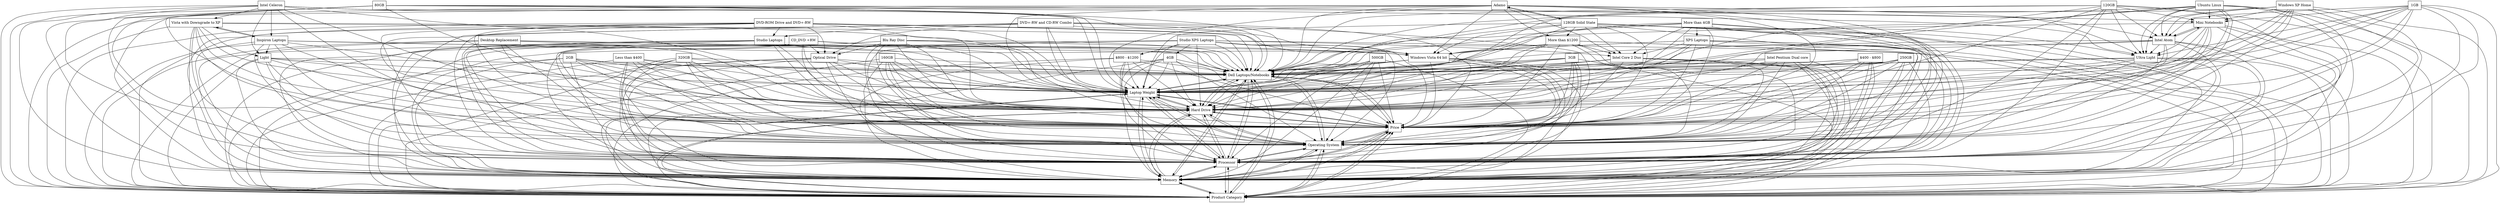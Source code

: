 digraph{
graph [rankdir=TB];
node [shape=box];
edge [arrowhead=normal];
0[label="Dell Laptops/Notebooks",]
1[label="2GB",]
2[label="Studio XPS Laptops",]
3[label="Laptop Weight",]
4[label="500GB",]
5[label="Product Category",]
6[label="Windows XP Home",]
7[label="$800 - $1200",]
8[label="1GB",]
9[label="CD_DVD +RW",]
10[label="$400 - $800",]
11[label="More than $1200",]
12[label="320GB",]
13[label="DVD-ROM Drive and DVD+-RW",]
14[label="Memory",]
15[label="Intel Celeron",]
16[label="80GB",]
17[label="3GB",]
18[label="Blu Ray Disc",]
19[label="Optical Drive",]
20[label="Ultra Light",]
21[label="Mini Notebooks",]
22[label="Less than $400",]
23[label="Light",]
24[label="Vista with Downgrade to XP",]
25[label="160GB",]
26[label="4GB",]
27[label="Ubuntu Linux",]
28[label="Processor",]
29[label="Studio Laptops",]
30[label="Operating System",]
31[label="Windows Vista 64 bit",]
32[label="Adamo",]
33[label="120GB",]
34[label="128GB Solid State",]
35[label="More than 4GB",]
36[label="Intel Atom",]
37[label="Desktop Replacement",]
38[label="Price",]
39[label="XPS Laptops",]
40[label="Intel Core 2 Duo",]
41[label="Intel Pentium Dual core",]
42[label="250GB",]
43[label="Hard Drive",]
44[label="DVD+-RW and CD-RW Combo",]
45[label="Inspiron Laptops",]
0->3[label="",]
0->5[label="",]
0->14[label="",]
0->28[label="",]
0->30[label="",]
0->38[label="",]
0->43[label="",]
1->0[label="",]
1->3[label="",]
1->5[label="",]
1->14[label="",]
1->28[label="",]
1->30[label="",]
1->38[label="",]
1->43[label="",]
2->0[label="",]
2->3[label="",]
2->5[label="",]
2->7[label="",]
2->14[label="",]
2->26[label="",]
2->28[label="",]
2->30[label="",]
2->31[label="",]
2->38[label="",]
2->40[label="",]
2->43[label="",]
3->0[label="",]
3->5[label="",]
3->14[label="",]
3->28[label="",]
3->30[label="",]
3->38[label="",]
3->43[label="",]
4->0[label="",]
4->3[label="",]
4->5[label="",]
4->14[label="",]
4->28[label="",]
4->30[label="",]
4->38[label="",]
4->43[label="",]
5->0[label="",]
5->3[label="",]
5->14[label="",]
5->28[label="",]
5->30[label="",]
5->38[label="",]
5->43[label="",]
6->0[label="",]
6->3[label="",]
6->5[label="",]
6->14[label="",]
6->20[label="",]
6->21[label="",]
6->28[label="",]
6->30[label="",]
6->36[label="",]
6->38[label="",]
6->43[label="",]
7->0[label="",]
7->3[label="",]
7->5[label="",]
7->14[label="",]
7->28[label="",]
7->30[label="",]
7->38[label="",]
7->43[label="",]
8->0[label="",]
8->3[label="",]
8->5[label="",]
8->14[label="",]
8->20[label="",]
8->21[label="",]
8->28[label="",]
8->30[label="",]
8->36[label="",]
8->38[label="",]
8->43[label="",]
9->0[label="",]
9->3[label="",]
9->5[label="",]
9->14[label="",]
9->19[label="",]
9->28[label="",]
9->30[label="",]
9->38[label="",]
9->43[label="",]
10->0[label="",]
10->3[label="",]
10->5[label="",]
10->14[label="",]
10->28[label="",]
10->30[label="",]
10->38[label="",]
10->43[label="",]
11->0[label="",]
11->3[label="",]
11->5[label="",]
11->14[label="",]
11->28[label="",]
11->30[label="",]
11->31[label="",]
11->38[label="",]
11->40[label="",]
11->43[label="",]
12->0[label="",]
12->3[label="",]
12->5[label="",]
12->14[label="",]
12->28[label="",]
12->30[label="",]
12->38[label="",]
12->43[label="",]
13->0[label="",]
13->3[label="",]
13->5[label="",]
13->14[label="",]
13->19[label="",]
13->28[label="",]
13->29[label="",]
13->30[label="",]
13->31[label="",]
13->38[label="",]
13->43[label="",]
14->0[label="",]
14->3[label="",]
14->5[label="",]
14->28[label="",]
14->30[label="",]
14->38[label="",]
14->43[label="",]
15->0[label="",]
15->3[label="",]
15->5[label="",]
15->14[label="",]
15->23[label="",]
15->24[label="",]
15->28[label="",]
15->30[label="",]
15->38[label="",]
15->43[label="",]
15->45[label="",]
16->0[label="",]
16->3[label="",]
16->5[label="",]
16->14[label="",]
16->20[label="",]
16->21[label="",]
16->28[label="",]
16->30[label="",]
16->36[label="",]
16->38[label="",]
16->43[label="",]
17->0[label="",]
17->3[label="",]
17->5[label="",]
17->14[label="",]
17->28[label="",]
17->30[label="",]
17->38[label="",]
17->43[label="",]
18->0[label="",]
18->3[label="",]
18->5[label="",]
18->14[label="",]
18->19[label="",]
18->28[label="",]
18->30[label="",]
18->31[label="",]
18->38[label="",]
18->43[label="",]
19->0[label="",]
19->3[label="",]
19->5[label="",]
19->14[label="",]
19->28[label="",]
19->30[label="",]
19->38[label="",]
19->43[label="",]
20->0[label="",]
20->3[label="",]
20->5[label="",]
20->14[label="",]
20->28[label="",]
20->30[label="",]
20->38[label="",]
20->43[label="",]
21->0[label="",]
21->3[label="",]
21->5[label="",]
21->14[label="",]
21->20[label="",]
21->28[label="",]
21->30[label="",]
21->36[label="",]
21->38[label="",]
21->43[label="",]
22->0[label="",]
22->3[label="",]
22->5[label="",]
22->14[label="",]
22->28[label="",]
22->30[label="",]
22->38[label="",]
22->43[label="",]
23->0[label="",]
23->3[label="",]
23->5[label="",]
23->14[label="",]
23->28[label="",]
23->30[label="",]
23->38[label="",]
23->43[label="",]
24->0[label="",]
24->3[label="",]
24->5[label="",]
24->14[label="",]
24->23[label="",]
24->28[label="",]
24->30[label="",]
24->38[label="",]
24->43[label="",]
24->45[label="",]
25->0[label="",]
25->3[label="",]
25->5[label="",]
25->14[label="",]
25->28[label="",]
25->30[label="",]
25->38[label="",]
25->43[label="",]
26->0[label="",]
26->3[label="",]
26->5[label="",]
26->14[label="",]
26->28[label="",]
26->30[label="",]
26->38[label="",]
26->43[label="",]
27->0[label="",]
27->3[label="",]
27->5[label="",]
27->14[label="",]
27->20[label="",]
27->21[label="",]
27->28[label="",]
27->30[label="",]
27->36[label="",]
27->38[label="",]
27->43[label="",]
28->0[label="",]
28->3[label="",]
28->5[label="",]
28->14[label="",]
28->30[label="",]
28->38[label="",]
28->43[label="",]
29->0[label="",]
29->3[label="",]
29->5[label="",]
29->14[label="",]
29->28[label="",]
29->30[label="",]
29->31[label="",]
29->38[label="",]
29->43[label="",]
30->0[label="",]
30->3[label="",]
30->5[label="",]
30->14[label="",]
30->28[label="",]
30->38[label="",]
30->43[label="",]
31->0[label="",]
31->3[label="",]
31->5[label="",]
31->14[label="",]
31->28[label="",]
31->30[label="",]
31->38[label="",]
31->43[label="",]
32->0[label="",]
32->3[label="",]
32->5[label="",]
32->11[label="",]
32->14[label="",]
32->20[label="",]
32->28[label="",]
32->30[label="",]
32->31[label="",]
32->34[label="",]
32->38[label="",]
32->40[label="",]
32->43[label="",]
33->0[label="",]
33->3[label="",]
33->5[label="",]
33->14[label="",]
33->20[label="",]
33->21[label="",]
33->28[label="",]
33->30[label="",]
33->36[label="",]
33->38[label="",]
33->43[label="",]
34->0[label="",]
34->3[label="",]
34->5[label="",]
34->11[label="",]
34->14[label="",]
34->20[label="",]
34->28[label="",]
34->30[label="",]
34->31[label="",]
34->32[label="",]
34->38[label="",]
34->40[label="",]
34->43[label="",]
35->0[label="",]
35->3[label="",]
35->5[label="",]
35->14[label="",]
35->28[label="",]
35->30[label="",]
35->31[label="",]
35->38[label="",]
35->39[label="",]
35->40[label="",]
35->43[label="",]
36->0[label="",]
36->3[label="",]
36->5[label="",]
36->14[label="",]
36->20[label="",]
36->21[label="",]
36->28[label="",]
36->30[label="",]
36->38[label="",]
36->43[label="",]
37->0[label="",]
37->3[label="",]
37->5[label="",]
37->14[label="",]
37->28[label="",]
37->30[label="",]
37->31[label="",]
37->38[label="",]
37->43[label="",]
38->0[label="",]
38->3[label="",]
38->5[label="",]
38->14[label="",]
38->28[label="",]
38->30[label="",]
38->43[label="",]
39->0[label="",]
39->3[label="",]
39->5[label="",]
39->14[label="",]
39->28[label="",]
39->30[label="",]
39->31[label="",]
39->38[label="",]
39->40[label="",]
39->43[label="",]
40->0[label="",]
40->3[label="",]
40->5[label="",]
40->14[label="",]
40->28[label="",]
40->30[label="",]
40->38[label="",]
40->43[label="",]
41->0[label="",]
41->3[label="",]
41->5[label="",]
41->14[label="",]
41->28[label="",]
41->30[label="",]
41->38[label="",]
41->43[label="",]
42->0[label="",]
42->3[label="",]
42->5[label="",]
42->14[label="",]
42->28[label="",]
42->30[label="",]
42->38[label="",]
42->43[label="",]
43->0[label="",]
43->3[label="",]
43->5[label="",]
43->14[label="",]
43->28[label="",]
43->30[label="",]
43->38[label="",]
44->0[label="",]
44->3[label="",]
44->5[label="",]
44->14[label="",]
44->19[label="",]
44->28[label="",]
44->29[label="",]
44->30[label="",]
44->31[label="",]
44->38[label="",]
44->43[label="",]
45->0[label="",]
45->3[label="",]
45->5[label="",]
45->14[label="",]
45->23[label="",]
45->24[label="",]
45->28[label="",]
45->30[label="",]
45->38[label="",]
45->43[label="",]
}
